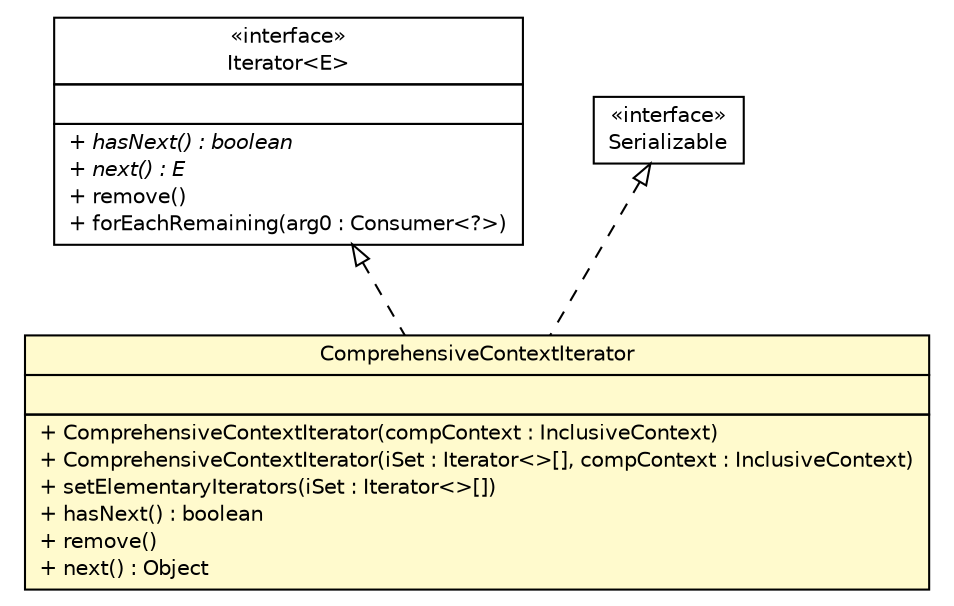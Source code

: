 #!/usr/local/bin/dot
#
# Class diagram 
# Generated by UMLGraph version R5_6 (http://www.umlgraph.org/)
#

digraph G {
	edge [fontname="Helvetica",fontsize=10,labelfontname="Helvetica",labelfontsize=10];
	node [fontname="Helvetica",fontsize=10,shape=plaintext];
	nodesep=0.25;
	ranksep=0.5;
	// sorcer.core.context.ComprehensiveContextIterator
	c164469 [label=<<table title="sorcer.core.context.ComprehensiveContextIterator" border="0" cellborder="1" cellspacing="0" cellpadding="2" port="p" bgcolor="lemonChiffon" href="./ComprehensiveContextIterator.html">
		<tr><td><table border="0" cellspacing="0" cellpadding="1">
<tr><td align="center" balign="center"> ComprehensiveContextIterator </td></tr>
		</table></td></tr>
		<tr><td><table border="0" cellspacing="0" cellpadding="1">
<tr><td align="left" balign="left">  </td></tr>
		</table></td></tr>
		<tr><td><table border="0" cellspacing="0" cellpadding="1">
<tr><td align="left" balign="left"> + ComprehensiveContextIterator(compContext : InclusiveContext) </td></tr>
<tr><td align="left" balign="left"> + ComprehensiveContextIterator(iSet : Iterator&lt;&gt;[], compContext : InclusiveContext) </td></tr>
<tr><td align="left" balign="left"> + setElementaryIterators(iSet : Iterator&lt;&gt;[]) </td></tr>
<tr><td align="left" balign="left"> + hasNext() : boolean </td></tr>
<tr><td align="left" balign="left"> + remove() </td></tr>
<tr><td align="left" balign="left"> + next() : Object </td></tr>
		</table></td></tr>
		</table>>, URL="./ComprehensiveContextIterator.html", fontname="Helvetica", fontcolor="black", fontsize=10.0];
	//sorcer.core.context.ComprehensiveContextIterator implements java.util.Iterator<E>
	c165069:p -> c164469:p [dir=back,arrowtail=empty,style=dashed];
	//sorcer.core.context.ComprehensiveContextIterator implements java.io.Serializable
	c165070:p -> c164469:p [dir=back,arrowtail=empty,style=dashed];
	// java.io.Serializable
	c165070 [label=<<table title="java.io.Serializable" border="0" cellborder="1" cellspacing="0" cellpadding="2" port="p" href="http://docs.oracle.com/javase/7/docs/api/java/io/Serializable.html">
		<tr><td><table border="0" cellspacing="0" cellpadding="1">
<tr><td align="center" balign="center"> &#171;interface&#187; </td></tr>
<tr><td align="center" balign="center"> Serializable </td></tr>
		</table></td></tr>
		</table>>, URL="http://docs.oracle.com/javase/7/docs/api/java/io/Serializable.html", fontname="Helvetica", fontcolor="black", fontsize=10.0];
	// java.util.Iterator<E>
	c165069 [label=<<table title="java.util.Iterator" border="0" cellborder="1" cellspacing="0" cellpadding="2" port="p" href="http://docs.oracle.com/javase/7/docs/api/java/util/Iterator.html">
		<tr><td><table border="0" cellspacing="0" cellpadding="1">
<tr><td align="center" balign="center"> &#171;interface&#187; </td></tr>
<tr><td align="center" balign="center"> Iterator&lt;E&gt; </td></tr>
		</table></td></tr>
		<tr><td><table border="0" cellspacing="0" cellpadding="1">
<tr><td align="left" balign="left">  </td></tr>
		</table></td></tr>
		<tr><td><table border="0" cellspacing="0" cellpadding="1">
<tr><td align="left" balign="left"><font face="Helvetica-Oblique" point-size="10.0"> + hasNext() : boolean </font></td></tr>
<tr><td align="left" balign="left"><font face="Helvetica-Oblique" point-size="10.0"> + next() : E </font></td></tr>
<tr><td align="left" balign="left"> + remove() </td></tr>
<tr><td align="left" balign="left"> + forEachRemaining(arg0 : Consumer&lt;?&gt;) </td></tr>
		</table></td></tr>
		</table>>, URL="http://docs.oracle.com/javase/7/docs/api/java/util/Iterator.html", fontname="Helvetica", fontcolor="black", fontsize=10.0];
}

